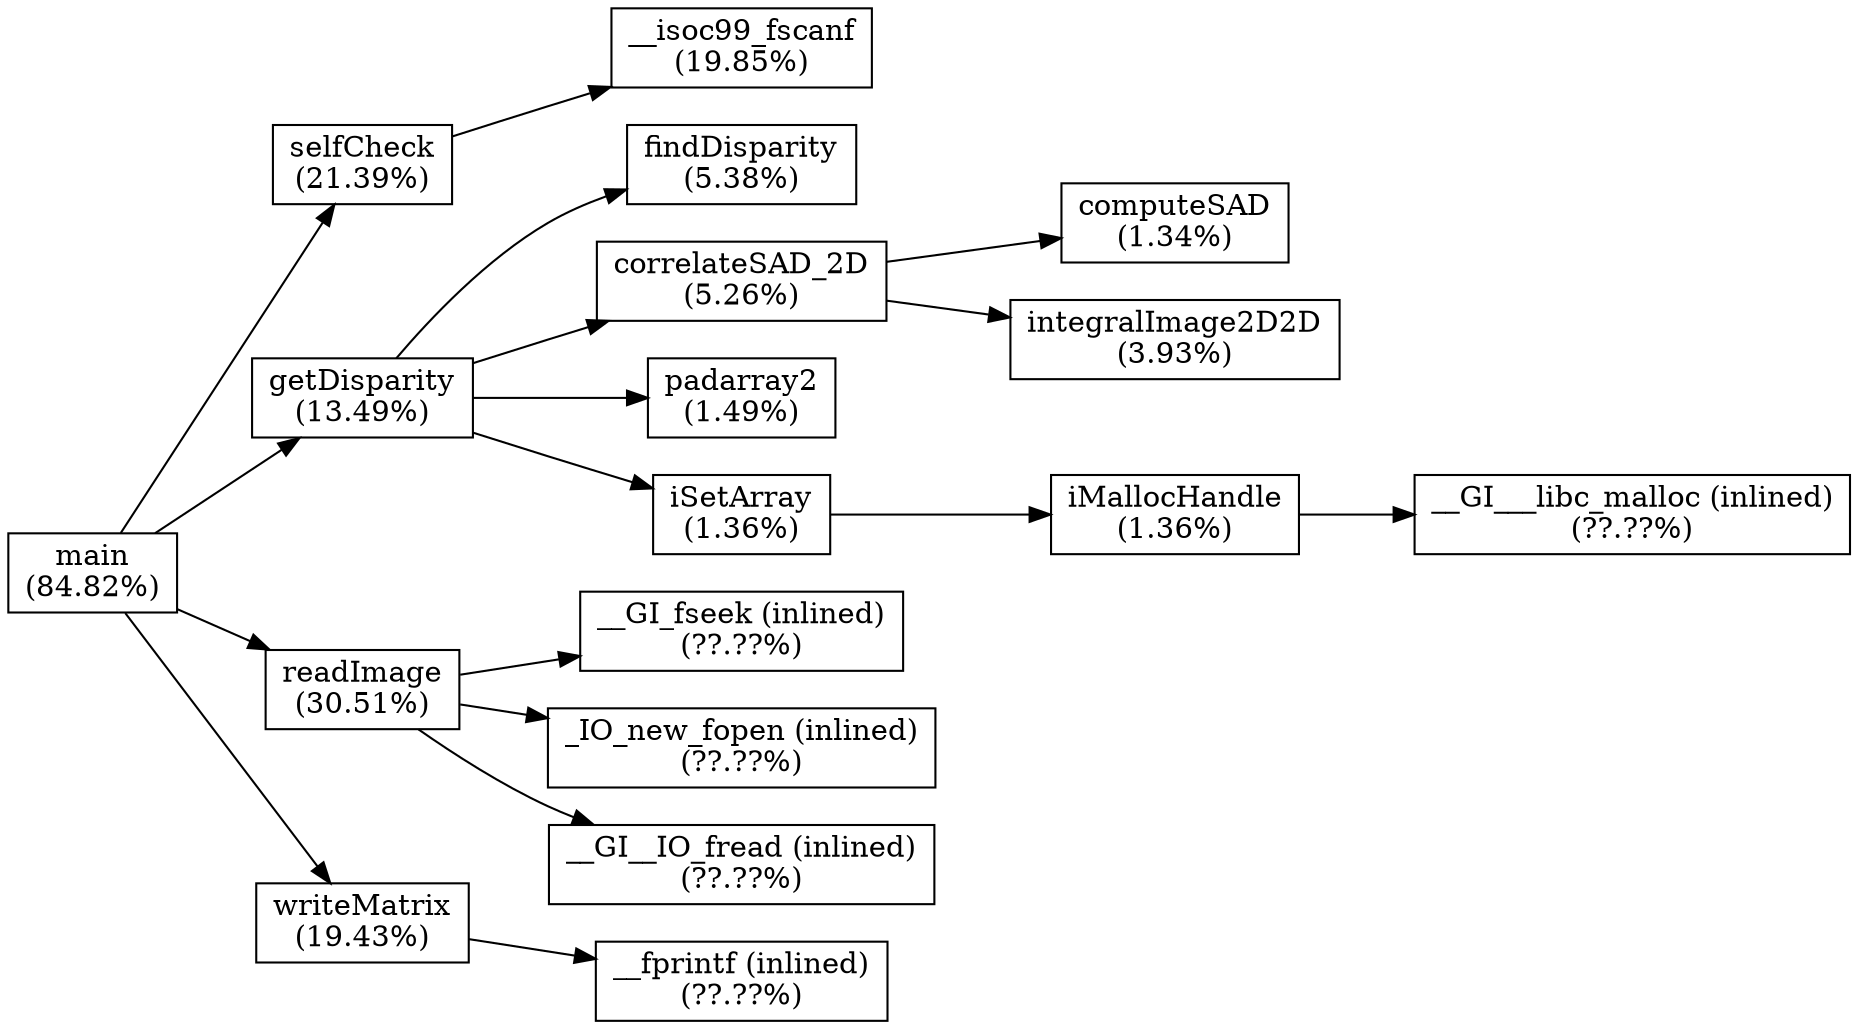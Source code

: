 digraph G {
  rankdir=LR;
  node [shape=box];
  "main" [label="main
(84.82%)"];
  "main" -> "selfCheck";
  "main" -> "getDisparity";
  "main" -> "readImage";
  "main" -> "writeMatrix";
  "getDisparity" [label="getDisparity
(13.49%)"];
  "getDisparity" -> "findDisparity";
  "getDisparity" -> "correlateSAD_2D";
  "getDisparity" -> "padarray2";
  "getDisparity" -> "iSetArray";
  "readImage" [label="readImage
(30.51%)"];
  "readImage" -> "__GI_fseek (inlined)";
  "readImage" -> "_IO_new_fopen (inlined)";
  "readImage" -> "__GI__IO_fread (inlined)";
  "selfCheck" [label="selfCheck
(21.39%)"];
  "selfCheck" -> "__isoc99_fscanf";
  "writeMatrix" [label="writeMatrix
(19.43%)"];
  "writeMatrix" -> "__fprintf (inlined)";
  "__GI_fseek (inlined)" [label="__GI_fseek (inlined)
(??.??%)"];
  "correlateSAD_2D" [label="correlateSAD_2D
(5.26%)"];
  "correlateSAD_2D" -> "computeSAD";
  "correlateSAD_2D" -> "integralImage2D2D";
  "padarray2" [label="padarray2
(1.49%)"];
  "__GI__IO_fread (inlined)" [label="__GI__IO_fread (inlined)
(??.??%)"];
  "iSetArray" [label="iSetArray
(1.36%)"];
  "iSetArray" -> "iMallocHandle";
  "iMallocHandle" [label="iMallocHandle
(1.36%)"];
  "iMallocHandle" -> "__GI___libc_malloc (inlined)";
  "findDisparity" [label="findDisparity
(5.38%)"];
  "_IO_new_fopen (inlined)" [label="_IO_new_fopen (inlined)
(??.??%)"];
  "__isoc99_fscanf" [label="__isoc99_fscanf
(19.85%)"];
  "__fprintf (inlined)" [label="__fprintf (inlined)
(??.??%)"];
  "integralImage2D2D" [label="integralImage2D2D
(3.93%)"];
  "computeSAD" [label="computeSAD
(1.34%)"];
  "__GI___libc_malloc (inlined)" [label="__GI___libc_malloc (inlined)
(??.??%)"];
}
